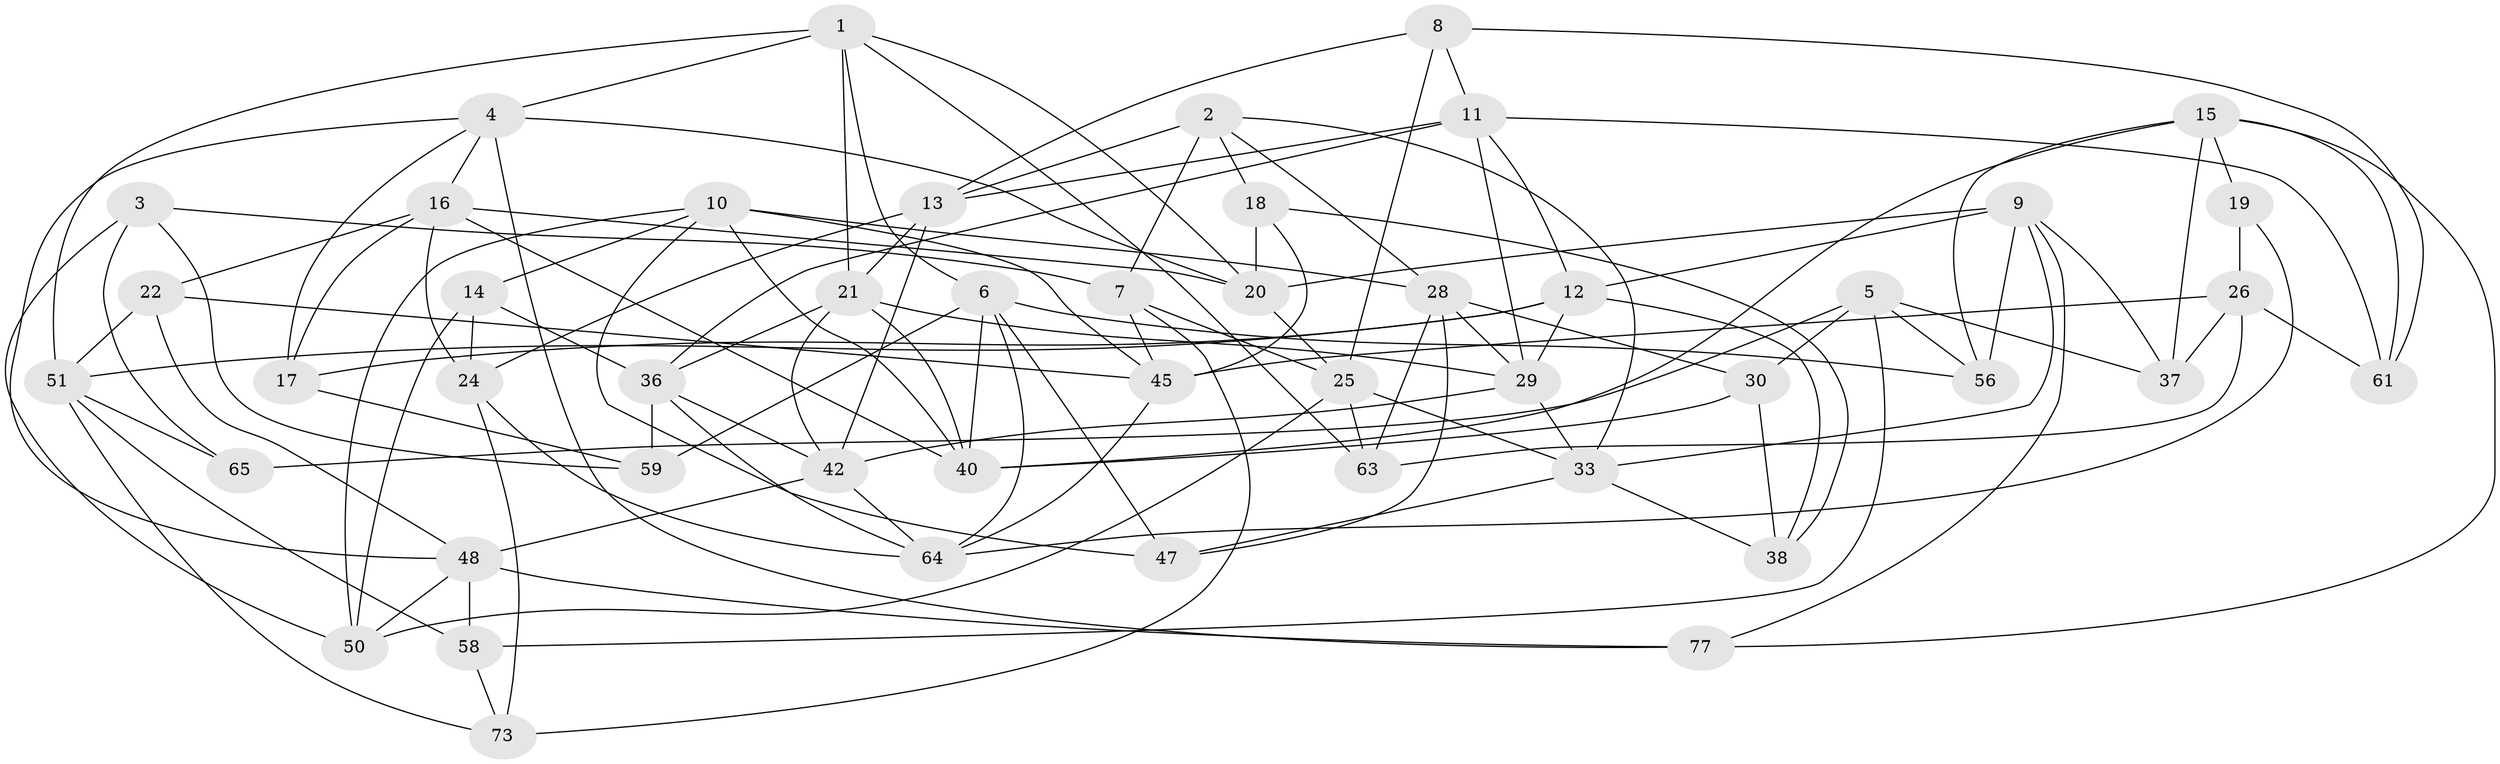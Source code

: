 // Generated by graph-tools (version 1.1) at 2025/52/02/27/25 19:52:33]
// undirected, 48 vertices, 121 edges
graph export_dot {
graph [start="1"]
  node [color=gray90,style=filled];
  1 [super="+46"];
  2 [super="+41"];
  3;
  4 [super="+71"];
  5 [super="+31"];
  6 [super="+39"];
  7 [super="+55"];
  8;
  9 [super="+70"];
  10 [super="+27"];
  11 [super="+23"];
  12 [super="+32"];
  13 [super="+44"];
  14 [super="+75"];
  15 [super="+62"];
  16 [super="+72"];
  17;
  18;
  19;
  20 [super="+52"];
  21 [super="+76"];
  22;
  24 [super="+68"];
  25 [super="+78"];
  26 [super="+34"];
  28 [super="+35"];
  29 [super="+43"];
  30;
  33 [super="+57"];
  36 [super="+54"];
  37;
  38;
  40 [super="+49"];
  42 [super="+69"];
  45 [super="+66"];
  47;
  48 [super="+67"];
  50 [super="+60"];
  51 [super="+53"];
  56;
  58;
  59;
  61;
  63;
  64 [super="+74"];
  65;
  73;
  77;
  1 -- 63;
  1 -- 51;
  1 -- 4;
  1 -- 6;
  1 -- 21;
  1 -- 20;
  2 -- 33;
  2 -- 18;
  2 -- 7 [weight=2];
  2 -- 28;
  2 -- 13;
  3 -- 65;
  3 -- 59;
  3 -- 7;
  3 -- 50;
  4 -- 77;
  4 -- 20;
  4 -- 16;
  4 -- 17;
  4 -- 48;
  5 -- 37;
  5 -- 65 [weight=2];
  5 -- 58;
  5 -- 56;
  5 -- 30;
  6 -- 40;
  6 -- 59;
  6 -- 56;
  6 -- 47;
  6 -- 64;
  7 -- 73;
  7 -- 45;
  7 -- 25;
  8 -- 13;
  8 -- 61;
  8 -- 25;
  8 -- 11;
  9 -- 37;
  9 -- 33;
  9 -- 56;
  9 -- 77;
  9 -- 12;
  9 -- 20;
  10 -- 14;
  10 -- 45;
  10 -- 50;
  10 -- 40;
  10 -- 28;
  10 -- 47;
  11 -- 13;
  11 -- 29;
  11 -- 61;
  11 -- 36;
  11 -- 12;
  12 -- 29;
  12 -- 17;
  12 -- 38;
  12 -- 51;
  13 -- 24;
  13 -- 42;
  13 -- 21;
  14 -- 50 [weight=2];
  14 -- 24 [weight=2];
  14 -- 36;
  15 -- 77;
  15 -- 19;
  15 -- 37;
  15 -- 56;
  15 -- 61;
  15 -- 40;
  16 -- 22;
  16 -- 20;
  16 -- 17;
  16 -- 24;
  16 -- 40;
  17 -- 59;
  18 -- 38;
  18 -- 45;
  18 -- 20;
  19 -- 64;
  19 -- 26 [weight=2];
  20 -- 25;
  21 -- 42;
  21 -- 29;
  21 -- 36;
  21 -- 40;
  22 -- 48;
  22 -- 51;
  22 -- 45;
  24 -- 73;
  24 -- 64;
  25 -- 50;
  25 -- 63;
  25 -- 33;
  26 -- 61;
  26 -- 37;
  26 -- 45;
  26 -- 63;
  28 -- 29;
  28 -- 30;
  28 -- 63;
  28 -- 47;
  29 -- 33;
  29 -- 42;
  30 -- 40;
  30 -- 38;
  33 -- 38;
  33 -- 47;
  36 -- 64;
  36 -- 59;
  36 -- 42;
  42 -- 64;
  42 -- 48;
  45 -- 64;
  48 -- 77;
  48 -- 58;
  48 -- 50;
  51 -- 73;
  51 -- 58;
  51 -- 65;
  58 -- 73;
}
